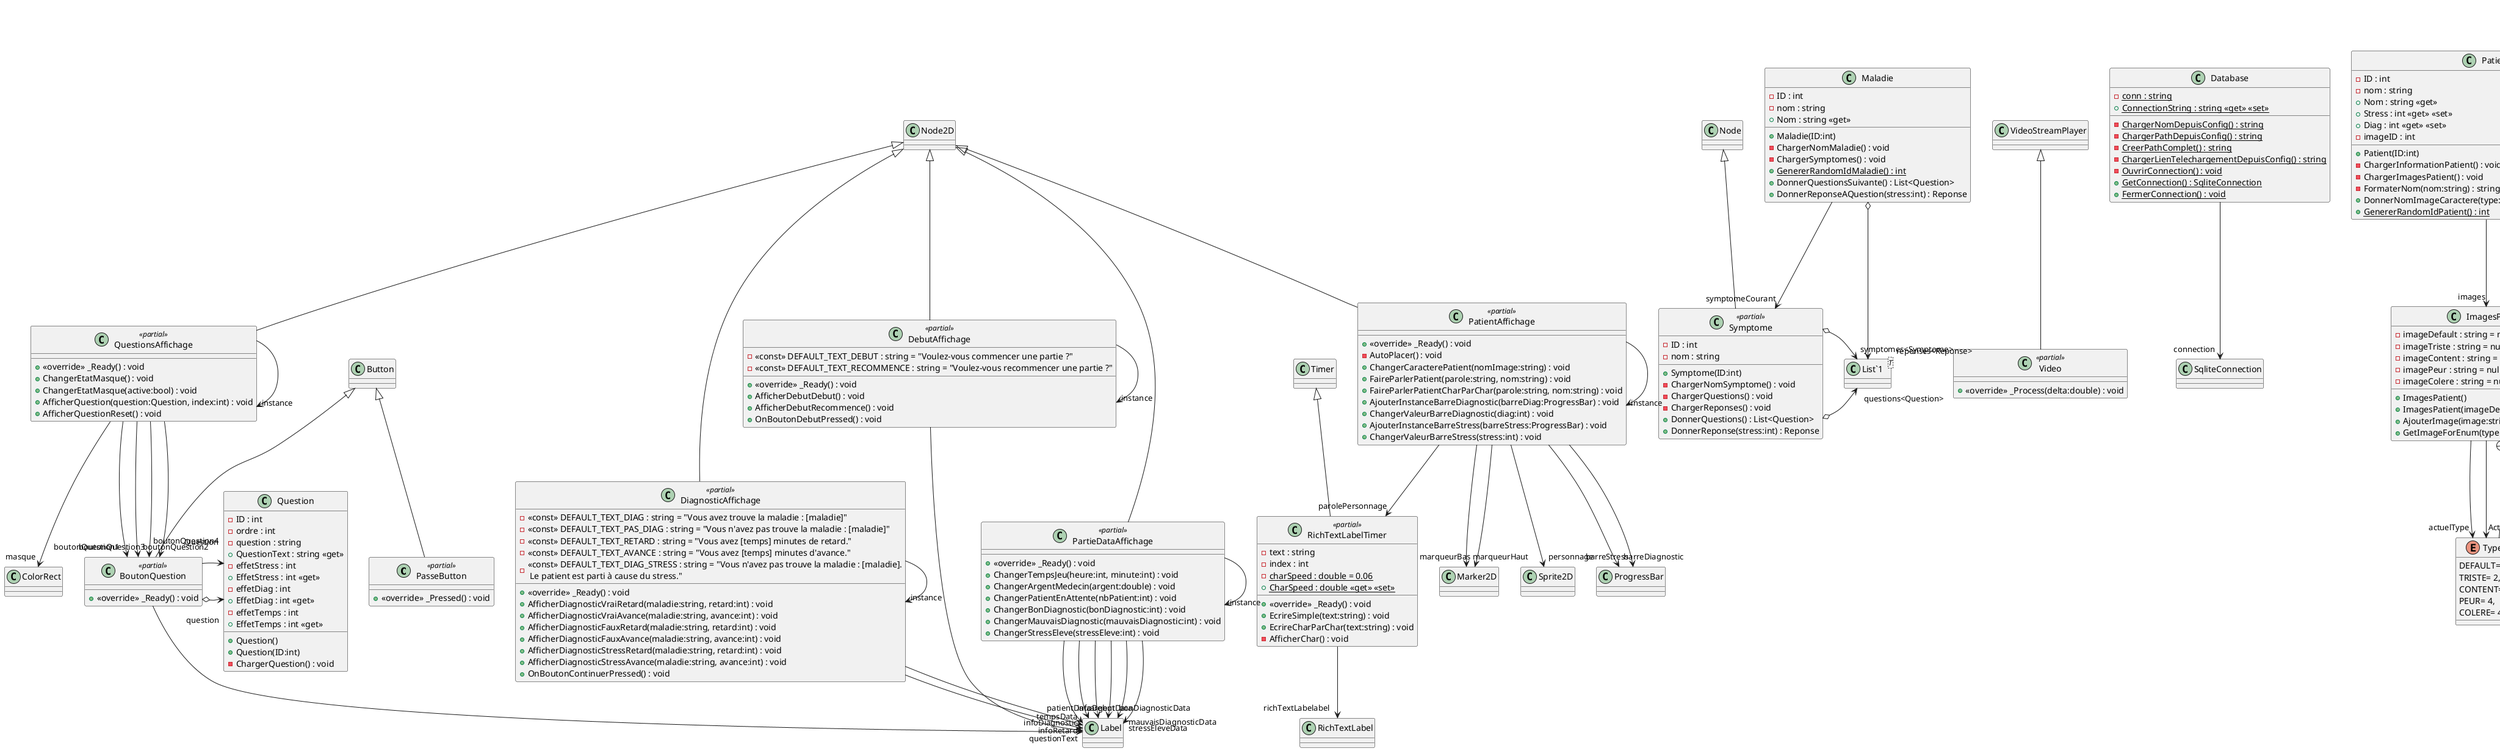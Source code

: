 @startuml
class PasseButton <<partial>> {
    + <<override>> _Pressed() : void
}
Button <|-- PasseButton
class Video <<partial>> {
    + <<override>> _Process(delta:double) : void
}
VideoStreamPlayer <|-- Video
class Database {
    - {static} conn : string
    + {static} ConnectionString : string <<get>> <<set>>
    - {static} ChargerNomDepuisConfig() : string
    - {static} ChargerPathDepuisConfig() : string
    - {static} CreerPathComplet() : string
    - {static} ChargerLienTelechargementDepuisConfig() : string
    - {static} OuvrirConnection() : void
    + {static} GetConnection() : SqliteConnection
    + {static} FermerConnection() : void
}
Database --> "connection" SqliteConnection
class BoutonQuestion <<partial>> {
    + <<override>> _Ready() : void
}
Button <|-- BoutonQuestion
BoutonQuestion --> "questionText" Label
BoutonQuestion o-> "question" Question
BoutonQuestion --> "Question" Question
class ImagesPatient {
    - imageDefault : string = null
    - imageTriste : string = null
    - imageContent : string = null
    - imagePeur : string = null
    - imageColere : string = null
    + ImagesPatient()
    + ImagesPatient(imageDefault:string)
    + AjouterImage(image:string, index:int) : void
    + GetImageForEnum(type:Types) : string
}
enum Types {
    DEFAULT= 1,
    TRISTE= 2,
    CONTENT= 3,
    PEUR= 4,
    COLERE= 4,
}
ImagesPatient --> "actuelType" Types
ImagesPatient --> "ActualType" Types
ImagesPatient +-- Types
class Maladie {
    - ID : int
    - nom : string
    + Nom : string <<get>>
    + Maladie(ID:int)
    - ChargerNomMaladie() : void
    - ChargerSymptomes() : void
    + {static} GenererRandomIdMaladie() : int
    + DonnerQuestionsSuivante() : List<Question>
    + DonnerReponseAQuestion(stress:int) : Reponse
}
class "List`1"<T> {
}
Maladie o-> "symptomes<Symptome>" "List`1"
Maladie --> "symptomeCourant" Symptome
class Partie {
    + NbConsultation : int <<get>> <<set>>
    + NbPatient : int <<get>> <<set>>
    + RetardAvance : int <<get>> <<set>>
    + DiagFaux : int <<get>> <<set>>
    + StressEleve : int <<get>> <<set>>
    + Argent : double <<get>> <<set>>
    + Temps : int <<get>> <<set>>
    + {static} PRIX_CONSULTATION : double = 25.0
    + {static} MIN_PATIENT : int = 8
    + {static} MAX_PATIENT : int = 12
    + {static} HEURE_DEPART : int = 8
    + {static} MINUTE_DEPART : int = 0
    + {static} HEURE_FIN : int = 12
    + {static} MINUTE_FIN : int = 0
    + Partie()
    + ChangerInfoPartie(partieDataAffichage:PartieDataAffichage) : void
    + ChangerTemps(partieDataAffichage:PartieDataAffichage) : void
    + CalculRetardAvance() : void
    + TempsEstPassee() : bool
    + APlusDePatient() : bool
}
class Patient {
    - ID : int
    - nom : string
    + Nom : string <<get>>
    + Stress : int <<get>> <<set>>
    + Diag : int <<get>> <<set>>
    - imageID : int
    + Patient(ID:int)
    - ChargerInformationPatient() : void
    - ChargerImagesPatient() : void
    - FormaterNom(nom:string) : string
    + DonnerNomImageCaractere(type:ImagesPatient.Types) : string
    + {static} GenererRandomIdPatient() : int
}
Patient --> "images" ImagesPatient
class Question {
    - ID : int
    - ordre : int
    - question : string
    + QuestionText : string <<get>>
    - effetStress : int
    + EffetStress : int <<get>>
    - effetDiag : int
    + EffetDiag : int <<get>>
    - effetTemps : int
    + EffetTemps : int <<get>>
    + Question()
    + Question(ID:int)
    - ChargerQuestion() : void
}
class RichTextLabelTimer <<partial>> {
    - text : string
    - index : int
    - {static} charSpeed : double = 0.06
    + {static} CharSpeed : double <<get>> <<set>>
    + <<override>> _Ready() : void
    + EcrireSimple(text:string) : void
    + EcrireCharParChar(text:string) : void
    - AfficherChar() : void
}
Timer <|-- RichTextLabelTimer
RichTextLabelTimer --> "richTextLabelabel" RichTextLabel
class Reponse {
    - ID : int
    - reponse : string
    + ReponseText : string <<get>>
    - stress : int
    + Stress : int <<get>>
    + Reponse(ID:int)
    - ChargerReponse() : void
}
class Symptome <<partial>> {
    - ID : int
    - nom : string
    + Symptome(ID:int)
    - ChargerNomSymptome() : void
    - ChargerQuestions() : void
    - ChargerReponses() : void
    + DonnerQuestions() : List<Question>
    + DonnerReponse(stress:int) : Reponse
}
class "List`1"<T> {
}
Node <|-- Symptome
Symptome o-> "questions<Question>" "List`1"
Symptome o-> "reponses<Reponse>" "List`1"
class DiagnosticAffichage <<partial>> {
    - <<const>> DEFAULT_TEXT_DIAG : string = "Vous avez trouve la maladie : [maladie]"
    - <<const>> DEFAULT_TEXT_PAS_DIAG : string = "Vous n'avez pas trouve la maladie : [maladie]"
    - <<const>> DEFAULT_TEXT_RETARD : string = "Vous avez [temps] minutes de retard."
    - <<const>> DEFAULT_TEXT_AVANCE : string = "Vous avez [temps] minutes d'avance."
    - <<const>> DEFAULT_TEXT_DIAG_STRESS : string = "Vous n'avez pas trouve la maladie : [maladie].\n Le patient est parti à cause du stress."
    + <<override>> _Ready() : void
    + AfficherDiagnosticVraiRetard(maladie:string, retard:int) : void
    + AfficherDiagnosticVraiAvance(maladie:string, avance:int) : void
    + AfficherDiagnosticFauxRetard(maladie:string, retard:int) : void
    + AfficherDiagnosticFauxAvance(maladie:string, avance:int) : void
    + AfficherDiagnosticStressRetard(maladie:string, retard:int) : void
    + AfficherDiagnosticStressAvance(maladie:string, avance:int) : void
    + OnBoutonContinuerPressed() : void
}
Node2D <|-- DiagnosticAffichage
DiagnosticAffichage --> "infoDiagnostic" Label
DiagnosticAffichage --> "infoRetard" Label
DiagnosticAffichage --> "instance" DiagnosticAffichage
class DebutAffichage <<partial>> {
    - <<const>> DEFAULT_TEXT_DEBUT : string = "Voulez-vous commencer une partie ?"
    - <<const>> DEFAULT_TEXT_RECOMMENCE : string = "Voulez-vous recommencer une partie ?"
    + <<override>> _Ready() : void
    + AfficherDebutDebut() : void
    + AfficherDebutRecommence() : void
    + OnBoutonDebutPressed() : void
}
Node2D <|-- DebutAffichage
DebutAffichage --> "infoDebut" Label
DebutAffichage --> "instance" DebutAffichage
class PartieDataAffichage <<partial>> {
    + <<override>> _Ready() : void
    + ChangerTempsJeu(heure:int, minute:int) : void
    + ChangerArgentMedecin(argent:double) : void
    + ChangerPatientEnAttente(nbPatient:int) : void
    + ChangerBonDiagnostic(bonDiagnostic:int) : void
    + ChangerMauvaisDiagnostic(mauvaisDiagnostic:int) : void
    + ChangerStressEleve(stressEleve:int) : void
}
Node2D <|-- PartieDataAffichage
PartieDataAffichage --> "tempsData" Label
PartieDataAffichage --> "argentData" Label
PartieDataAffichage --> "patientData" Label
PartieDataAffichage --> "bonDiagnosticData" Label
PartieDataAffichage --> "mauvaisDiagnosticData" Label
PartieDataAffichage --> "stressEleveData" Label
PartieDataAffichage --> "instance" PartieDataAffichage
class PatientAffichage <<partial>> {
    + <<override>> _Ready() : void
    - AutoPlacer() : void
    + ChangerCaracterePatient(nomImage:string) : void
    + FaireParlerPatient(parole:string, nom:string) : void
    + FaireParlerPatientCharParChar(parole:string, nom:string) : void
    + AjouterInstanceBarreDiagnostic(barreDiag:ProgressBar) : void
    + ChangerValeurBarreDiagnostic(diag:int) : void
    + AjouterInstanceBarreStress(barreStress:ProgressBar) : void
    + ChangerValeurBarreStress(stress:int) : void
}
Node2D <|-- PatientAffichage
PatientAffichage --> "marqueurHaut" Marker2D
PatientAffichage --> "personnage" Sprite2D
PatientAffichage --> "marqueurBas" Marker2D
PatientAffichage --> "parolePersonnage" RichTextLabelTimer
PatientAffichage --> "barreDiagnostic" ProgressBar
PatientAffichage --> "barreStress" ProgressBar
PatientAffichage --> "instance" PatientAffichage
class QuestionsAffichage <<partial>> {
    + <<override>> _Ready() : void
    + ChangerEtatMasque() : void
    + ChangerEtatMasque(active:bool) : void
    + AfficherQuestion(question:Question, index:int) : void
    + AfficherQuestionReset() : void
}
Node2D <|-- QuestionsAffichage
QuestionsAffichage --> "boutonQuestion1" BoutonQuestion
QuestionsAffichage --> "boutonQuestion2" BoutonQuestion
QuestionsAffichage --> "boutonQuestion3" BoutonQuestion
QuestionsAffichage --> "boutonQuestion4" BoutonQuestion
QuestionsAffichage --> "masque" ColorRect
QuestionsAffichage --> "instance" QuestionsAffichage
@enduml
